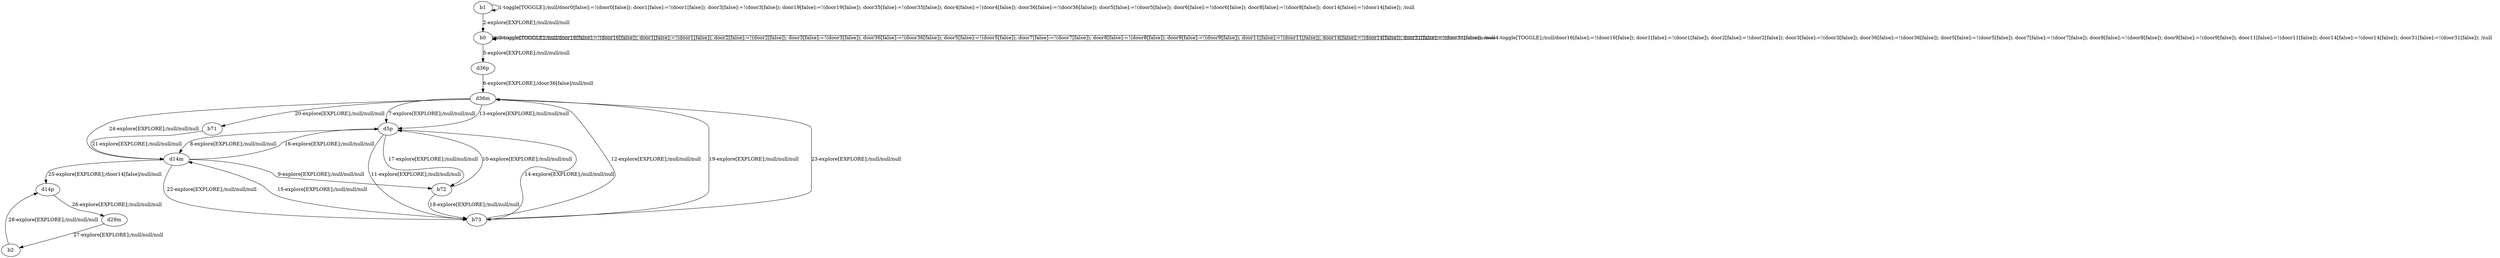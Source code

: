 # Total number of goals covered by this test: 1
# b2 --> d14p

digraph g {
"b1" -> "b1" [label = "1-toggle[TOGGLE];/null/door0[false]:=!(door0[false]); door1[false]:=!(door1[false]); door3[false]:=!(door3[false]); door19[false]:=!(door19[false]); door35[false]:=!(door35[false]); door4[false]:=!(door4[false]); door36[false]:=!(door36[false]); door5[false]:=!(door5[false]); door6[false]:=!(door6[false]); door8[false]:=!(door8[false]); door14[false]:=!(door14[false]); /null"];
"b1" -> "b0" [label = "2-explore[EXPLORE];/null/null/null"];
"b0" -> "b0" [label = "3-toggle[TOGGLE];/null/door16[false]:=!(door16[false]); door1[false]:=!(door1[false]); door2[false]:=!(door2[false]); door3[false]:=!(door3[false]); door36[false]:=!(door36[false]); door5[false]:=!(door5[false]); door7[false]:=!(door7[false]); door8[false]:=!(door8[false]); door9[false]:=!(door9[false]); door11[false]:=!(door11[false]); door14[false]:=!(door14[false]); door31[false]:=!(door31[false]); /null"];
"b0" -> "b0" [label = "4-toggle[TOGGLE];/null/door16[false]:=!(door16[false]); door1[false]:=!(door1[false]); door2[false]:=!(door2[false]); door3[false]:=!(door3[false]); door36[false]:=!(door36[false]); door5[false]:=!(door5[false]); door7[false]:=!(door7[false]); door8[false]:=!(door8[false]); door9[false]:=!(door9[false]); door11[false]:=!(door11[false]); door14[false]:=!(door14[false]); door31[false]:=!(door31[false]); /null"];
"b0" -> "d36p" [label = "5-explore[EXPLORE];/null/null/null"];
"d36p" -> "d36m" [label = "6-explore[EXPLORE];/door36[false]/null/null"];
"d36m" -> "d5p" [label = "7-explore[EXPLORE];/null/null/null"];
"d5p" -> "d14m" [label = "8-explore[EXPLORE];/null/null/null"];
"d14m" -> "b72" [label = "9-explore[EXPLORE];/null/null/null"];
"b72" -> "d5p" [label = "10-explore[EXPLORE];/null/null/null"];
"d5p" -> "b73" [label = "11-explore[EXPLORE];/null/null/null"];
"b73" -> "d36m" [label = "12-explore[EXPLORE];/null/null/null"];
"d36m" -> "d5p" [label = "13-explore[EXPLORE];/null/null/null"];
"d5p" -> "b73" [label = "14-explore[EXPLORE];/null/null/null"];
"b73" -> "d14m" [label = "15-explore[EXPLORE];/null/null/null"];
"d14m" -> "d5p" [label = "16-explore[EXPLORE];/null/null/null"];
"d5p" -> "b72" [label = "17-explore[EXPLORE];/null/null/null"];
"b72" -> "b73" [label = "18-explore[EXPLORE];/null/null/null"];
"b73" -> "d36m" [label = "19-explore[EXPLORE];/null/null/null"];
"d36m" -> "b71" [label = "20-explore[EXPLORE];/null/null/null"];
"b71" -> "d14m" [label = "21-explore[EXPLORE];/null/null/null"];
"d14m" -> "b73" [label = "22-explore[EXPLORE];/null/null/null"];
"b73" -> "d36m" [label = "23-explore[EXPLORE];/null/null/null"];
"d36m" -> "d14m" [label = "24-explore[EXPLORE];/null/null/null"];
"d14m" -> "d14p" [label = "25-explore[EXPLORE];/door14[false]/null/null"];
"d14p" -> "d29m" [label = "26-explore[EXPLORE];/null/null/null"];
"d29m" -> "b2" [label = "27-explore[EXPLORE];/null/null/null"];
"b2" -> "d14p" [label = "28-explore[EXPLORE];/null/null/null"];
}